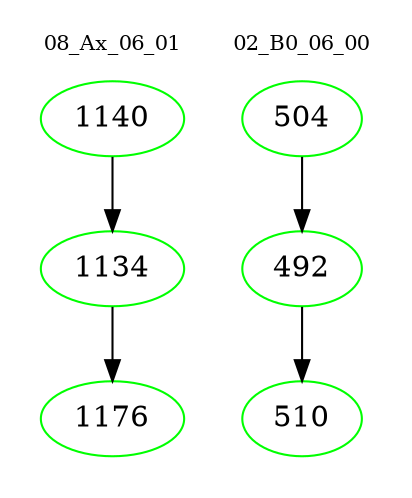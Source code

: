 digraph{
subgraph cluster_0 {
color = white
label = "08_Ax_06_01";
fontsize=10;
T0_1140 [label="1140", color="green"]
T0_1140 -> T0_1134 [color="black"]
T0_1134 [label="1134", color="green"]
T0_1134 -> T0_1176 [color="black"]
T0_1176 [label="1176", color="green"]
}
subgraph cluster_1 {
color = white
label = "02_B0_06_00";
fontsize=10;
T1_504 [label="504", color="green"]
T1_504 -> T1_492 [color="black"]
T1_492 [label="492", color="green"]
T1_492 -> T1_510 [color="black"]
T1_510 [label="510", color="green"]
}
}
